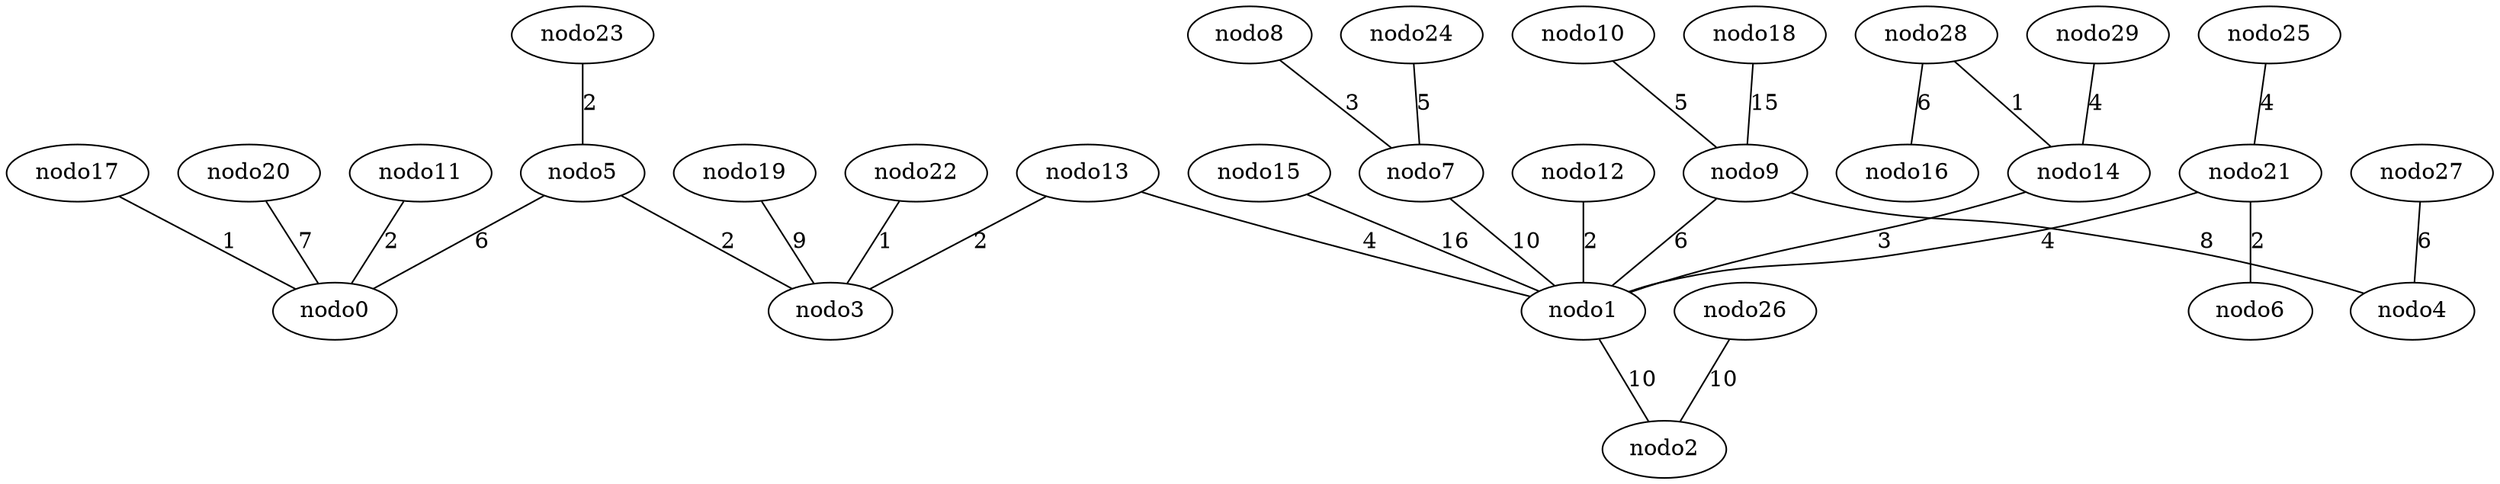 graph X {
 0 [label="nodo0"];
 1 [label="nodo1"];
 2 [label="nodo2"];
 3 [label="nodo3"];
 4 [label="nodo4"];
 5 [label="nodo5"];
 6 [label="nodo6"];
 7 [label="nodo7"];
 8 [label="nodo8"];
 9 [label="nodo9"];
 10 [label="nodo10"];
 11 [label="nodo11"];
 12 [label="nodo12"];
 13 [label="nodo13"];
 14 [label="nodo14"];
 15 [label="nodo15"];
 16 [label="nodo16"];
 17 [label="nodo17"];
 18 [label="nodo18"];
 19 [label="nodo19"];
 20 [label="nodo20"];
 21 [label="nodo21"];
 22 [label="nodo22"];
 23 [label="nodo23"];
 24 [label="nodo24"];
 25 [label="nodo25"];
 26 [label="nodo26"];
 27 [label="nodo27"];
 28 [label="nodo28"];
 29 [label="nodo29"];
  17 -- 0  [label="1"];
  11 -- 0  [label="2"];
  5 -- 0  [label="6"];
  5 -- 3  [label="2"];
  22 -- 3  [label="1"];
  13 -- 3  [label="2"];
  23 -- 5  [label="2"];
  13 -- 1  [label="4"];
  12 -- 1  [label="2"];
  14 -- 1  [label="3"];
  28 -- 14  [label="1"];
  29 -- 14  [label="4"];
  21 -- 1  [label="4"];
  21 -- 6  [label="2"];
  25 -- 21  [label="4"];
  28 -- 16  [label="6"];
  9 -- 1  [label="6"];
  10 -- 9  [label="5"];
  20 -- 0  [label="7"];
  9 -- 4  [label="8"];
  27 -- 4  [label="6"];
  19 -- 3  [label="9"];
  1 -- 2  [label="10"];
  26 -- 2  [label="10"];
  7 -- 1  [label="10"];
  8 -- 7  [label="3"];
  24 -- 7  [label="5"];
  18 -- 9  [label="15"];
  15 -- 1  [label="16"];
}
